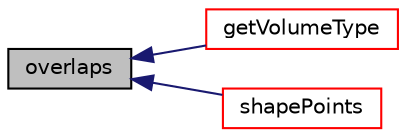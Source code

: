 digraph "overlaps"
{
  bgcolor="transparent";
  edge [fontname="Helvetica",fontsize="10",labelfontname="Helvetica",labelfontsize="10"];
  node [fontname="Helvetica",fontsize="10",shape=record];
  rankdir="LR";
  Node1 [label="overlaps",height=0.2,width=0.4,color="black", fillcolor="grey75", style="filled", fontcolor="black"];
  Node1 -> Node2 [dir="back",color="midnightblue",fontsize="10",style="solid",fontname="Helvetica"];
  Node2 [label="getVolumeType",height=0.2,width=0.4,color="red",URL="$a02747.html#a79f4e7e7c658a23d7175bacea26b7741",tooltip="Get type (inside,outside,mixed,unknown) of point w.r.t. surface. "];
  Node1 -> Node3 [dir="back",color="midnightblue",fontsize="10",style="solid",fontname="Helvetica"];
  Node3 [label="shapePoints",height=0.2,width=0.4,color="red",URL="$a02747.html#a96a5d3469cd9e70fd39d89b3c4ca2f40",tooltip="Get representative point cloud for all shapes inside. "];
}
